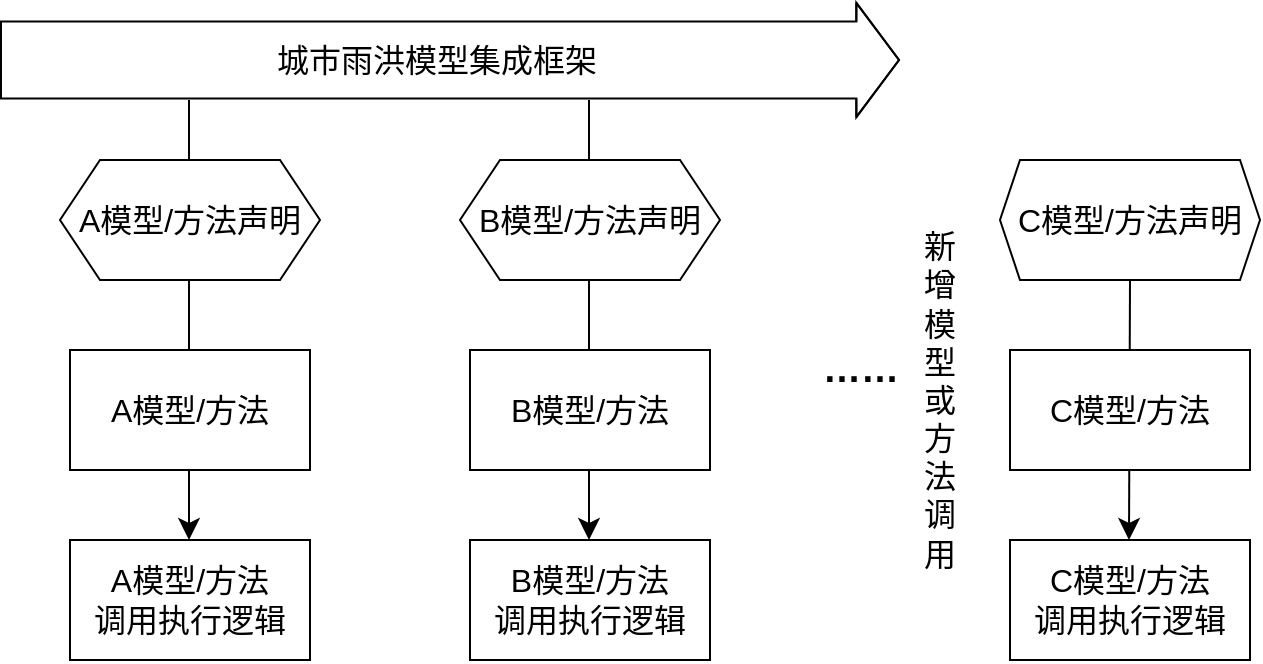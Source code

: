 <mxfile version="24.2.0" type="github" pages="5">
  <diagram name="第 1 页" id="9Zczxt3hnveZh2mTEDan">
    <mxGraphModel dx="2290" dy="1331" grid="1" gridSize="10" guides="1" tooltips="1" connect="1" arrows="1" fold="1" page="1" pageScale="1" pageWidth="827" pageHeight="1169" math="0" shadow="0">
      <root>
        <mxCell id="0" />
        <mxCell id="1" parent="0" />
        <mxCell id="YWd6qEVVTZZymY6bDHtS-2" value="" style="endArrow=classic;html=1;rounded=0;fontSize=12;startSize=8;endSize=8;curved=1;entryX=0.5;entryY=0;entryDx=0;entryDy=0;exitX=0.5;exitY=1;exitDx=0;exitDy=0;" parent="1" source="Z-MzxIkewiTypXj8i24F-13" edge="1">
          <mxGeometry width="50" height="50" relative="1" as="geometry">
            <mxPoint x="624.5" y="430" as="sourcePoint" />
            <mxPoint x="624.5" y="650" as="targetPoint" />
          </mxGeometry>
        </mxCell>
        <mxCell id="Z-MzxIkewiTypXj8i24F-10" value="" style="endArrow=classic;html=1;rounded=0;fontSize=12;startSize=8;endSize=8;curved=1;entryX=0.5;entryY=0;entryDx=0;entryDy=0;" parent="1" edge="1">
          <mxGeometry width="50" height="50" relative="1" as="geometry">
            <mxPoint x="354.5" y="430" as="sourcePoint" />
            <mxPoint x="354.5" y="650" as="targetPoint" />
          </mxGeometry>
        </mxCell>
        <mxCell id="Z-MzxIkewiTypXj8i24F-9" value="" style="endArrow=classic;html=1;rounded=0;fontSize=12;startSize=8;endSize=8;curved=1;entryX=0.5;entryY=0;entryDx=0;entryDy=0;" parent="1" edge="1">
          <mxGeometry width="50" height="50" relative="1" as="geometry">
            <mxPoint x="154.5" y="430" as="sourcePoint" />
            <mxPoint x="154.5" y="650" as="targetPoint" />
          </mxGeometry>
        </mxCell>
        <mxCell id="LfgQhv0N-kP6tdm9Hqhm-1" value="" style="shape=flexArrow;endArrow=classic;html=1;rounded=0;endWidth=17.619;endSize=6.777;width=38.605;" parent="1" edge="1">
          <mxGeometry width="50" height="50" relative="1" as="geometry">
            <mxPoint x="60" y="410" as="sourcePoint" />
            <mxPoint x="510" y="410" as="targetPoint" />
            <Array as="points">
              <mxPoint x="300" y="410" />
            </Array>
          </mxGeometry>
        </mxCell>
        <mxCell id="Z-MzxIkewiTypXj8i24F-1" value="城市雨洪模型集成框架" style="edgeLabel;html=1;align=center;verticalAlign=middle;resizable=0;points=[];fontSize=16;" parent="LfgQhv0N-kP6tdm9Hqhm-1" vertex="1" connectable="0">
          <mxGeometry x="-0.217" y="-3" relative="1" as="geometry">
            <mxPoint x="42" y="-3" as="offset" />
          </mxGeometry>
        </mxCell>
        <mxCell id="LfgQhv0N-kP6tdm9Hqhm-2" value="&lt;font style=&quot;font-size: 16px;&quot;&gt;A模型/方法声明&lt;/font&gt;" style="shape=hexagon;perimeter=hexagonPerimeter2;whiteSpace=wrap;html=1;fixedSize=1;" parent="1" vertex="1">
          <mxGeometry x="90" y="460" width="130" height="60" as="geometry" />
        </mxCell>
        <mxCell id="Z-MzxIkewiTypXj8i24F-3" value="&lt;font style=&quot;font-size: 16px;&quot;&gt;A模型/方法&lt;/font&gt;" style="rounded=0;whiteSpace=wrap;html=1;" parent="1" vertex="1">
          <mxGeometry x="95" y="555" width="120" height="60" as="geometry" />
        </mxCell>
        <mxCell id="Z-MzxIkewiTypXj8i24F-5" value="&lt;font style=&quot;font-size: 16px;&quot;&gt;A模型/方法&lt;br&gt;调用执行逻辑&lt;/font&gt;" style="rounded=0;whiteSpace=wrap;html=1;" parent="1" vertex="1">
          <mxGeometry x="95" y="650" width="120" height="60" as="geometry" />
        </mxCell>
        <mxCell id="Z-MzxIkewiTypXj8i24F-6" value="&lt;font style=&quot;font-size: 16px;&quot;&gt;B模型/方法声明&lt;/font&gt;" style="shape=hexagon;perimeter=hexagonPerimeter2;whiteSpace=wrap;html=1;fixedSize=1;" parent="1" vertex="1">
          <mxGeometry x="290" y="460" width="130" height="60" as="geometry" />
        </mxCell>
        <mxCell id="Z-MzxIkewiTypXj8i24F-7" value="&lt;font style=&quot;font-size: 16px;&quot;&gt;B模型/方法&lt;/font&gt;" style="rounded=0;whiteSpace=wrap;html=1;" parent="1" vertex="1">
          <mxGeometry x="295" y="555" width="120" height="60" as="geometry" />
        </mxCell>
        <mxCell id="Z-MzxIkewiTypXj8i24F-8" value="&lt;font style=&quot;font-size: 16px;&quot;&gt;B模型/方法&lt;br&gt;调用执行逻辑&lt;/font&gt;" style="rounded=0;whiteSpace=wrap;html=1;" parent="1" vertex="1">
          <mxGeometry x="295" y="650" width="120" height="60" as="geometry" />
        </mxCell>
        <mxCell id="Z-MzxIkewiTypXj8i24F-11" value="&lt;b&gt;&lt;font style=&quot;font-size: 19px;&quot;&gt;……&lt;/font&gt;&lt;/b&gt;" style="text;html=1;align=center;verticalAlign=middle;resizable=0;points=[];autosize=1;strokeColor=none;fillColor=none;fontSize=16;" parent="1" vertex="1">
          <mxGeometry x="460" y="545" width="60" height="40" as="geometry" />
        </mxCell>
        <mxCell id="Z-MzxIkewiTypXj8i24F-13" value="&lt;font style=&quot;font-size: 16px;&quot;&gt;C模型/方法声明&lt;/font&gt;" style="shape=hexagon;perimeter=hexagonPerimeter2;whiteSpace=wrap;html=1;fixedSize=1;size=10;" parent="1" vertex="1">
          <mxGeometry x="560" y="460" width="130" height="60" as="geometry" />
        </mxCell>
        <mxCell id="Z-MzxIkewiTypXj8i24F-14" value="&lt;font style=&quot;font-size: 16px;&quot;&gt;C模型/方法&lt;/font&gt;" style="rounded=0;whiteSpace=wrap;html=1;" parent="1" vertex="1">
          <mxGeometry x="565" y="555" width="120" height="60" as="geometry" />
        </mxCell>
        <mxCell id="Z-MzxIkewiTypXj8i24F-15" value="&lt;font style=&quot;font-size: 16px;&quot;&gt;C模型/方法&lt;br&gt;调用执行逻辑&lt;/font&gt;" style="rounded=0;whiteSpace=wrap;html=1;" parent="1" vertex="1">
          <mxGeometry x="565" y="650" width="120" height="60" as="geometry" />
        </mxCell>
        <mxCell id="YWd6qEVVTZZymY6bDHtS-1" value="新增模型或&lt;br&gt;方法调用" style="text;html=1;align=center;verticalAlign=middle;whiteSpace=wrap;rounded=0;fontSize=16;" parent="1" vertex="1">
          <mxGeometry x="520" y="510" width="20" height="140" as="geometry" />
        </mxCell>
      </root>
    </mxGraphModel>
  </diagram>
  <diagram id="7IwIQmAgYn_tIm3h9Ag6" name="第 2 页">
    <mxGraphModel dx="1802" dy="850" grid="1" gridSize="10" guides="1" tooltips="1" connect="1" arrows="1" fold="1" page="1" pageScale="1" pageWidth="827" pageHeight="1169" math="0" shadow="0">
      <root>
        <mxCell id="0" />
        <mxCell id="1" parent="0" />
        <mxCell id="326xBdAeoGk-eZqkdv11-4" value="" style="shape=flexArrow;endArrow=classic;html=1;rounded=0;endWidth=17.619;endSize=6.777;width=38.605;" parent="1" edge="1">
          <mxGeometry width="50" height="50" relative="1" as="geometry">
            <mxPoint x="190" y="320" as="sourcePoint" />
            <mxPoint x="640" y="320" as="targetPoint" />
            <Array as="points">
              <mxPoint x="430" y="320" />
            </Array>
          </mxGeometry>
        </mxCell>
        <mxCell id="326xBdAeoGk-eZqkdv11-5" value="城市雨洪模型集成框架" style="edgeLabel;html=1;align=center;verticalAlign=middle;resizable=0;points=[];fontSize=16;" parent="326xBdAeoGk-eZqkdv11-4" vertex="1" connectable="0">
          <mxGeometry x="-0.217" y="-3" relative="1" as="geometry">
            <mxPoint x="42" y="-3" as="offset" />
          </mxGeometry>
        </mxCell>
        <mxCell id="326xBdAeoGk-eZqkdv11-12" value="&lt;b&gt;&lt;font style=&quot;font-size: 19px;&quot;&gt;……&lt;/font&gt;&lt;/b&gt;" style="text;html=1;align=center;verticalAlign=middle;resizable=0;points=[];autosize=1;strokeColor=none;fillColor=none;fontSize=16;" parent="1" vertex="1">
          <mxGeometry x="225" y="550" width="60" height="40" as="geometry" />
        </mxCell>
        <mxCell id="326xBdAeoGk-eZqkdv11-17" value="&lt;font style=&quot;font-size: 16px;&quot;&gt;模型注册中心&lt;/font&gt;" style="shape=cylinder3;whiteSpace=wrap;html=1;boundedLbl=1;backgroundOutline=1;size=15;" parent="1" vertex="1">
          <mxGeometry x="380" y="410" width="60" height="80" as="geometry" />
        </mxCell>
        <mxCell id="326xBdAeoGk-eZqkdv11-3" value="" style="endArrow=classic;html=1;rounded=0;fontSize=12;startSize=8;endSize=8;curved=1;" parent="1" target="326xBdAeoGk-eZqkdv11-17" edge="1">
          <mxGeometry width="50" height="50" relative="1" as="geometry">
            <mxPoint x="410" y="340" as="sourcePoint" />
            <mxPoint x="410" y="390" as="targetPoint" />
          </mxGeometry>
        </mxCell>
        <mxCell id="326xBdAeoGk-eZqkdv11-19" value="&lt;span style=&quot;font-size: 16px;&quot;&gt;共享调用执行&lt;br&gt;接口&lt;/span&gt;" style="rounded=0;whiteSpace=wrap;html=1;" parent="1" vertex="1">
          <mxGeometry x="350" y="560" width="120" height="60" as="geometry" />
        </mxCell>
        <mxCell id="326xBdAeoGk-eZqkdv11-20" value="&lt;font style=&quot;font-size: 16px;&quot;&gt;MIL描述的&lt;br&gt;A模型/方法&lt;/font&gt;" style="rounded=0;whiteSpace=wrap;html=1;" parent="1" vertex="1">
          <mxGeometry x="200" y="380" width="110" height="50" as="geometry" />
        </mxCell>
        <mxCell id="326xBdAeoGk-eZqkdv11-21" value="&lt;font style=&quot;font-size: 16px;&quot;&gt;MIL描述的&lt;br&gt;B模型/方法&lt;/font&gt;" style="rounded=0;whiteSpace=wrap;html=1;" parent="1" vertex="1">
          <mxGeometry x="200" y="460" width="110" height="50" as="geometry" />
        </mxCell>
        <mxCell id="326xBdAeoGk-eZqkdv11-22" value="&lt;font style=&quot;font-size: 16px;&quot;&gt;新增模型/方法调用&lt;/font&gt;" style="text;html=1;align=center;verticalAlign=middle;resizable=0;points=[];autosize=1;strokeColor=none;fillColor=none;" parent="1" vertex="1">
          <mxGeometry x="520" y="390" width="160" height="30" as="geometry" />
        </mxCell>
        <mxCell id="326xBdAeoGk-eZqkdv11-23" value="&lt;font style=&quot;font-size: 16px;&quot;&gt;MIL描述的&lt;br&gt;C模型/方法&lt;/font&gt;" style="rounded=0;whiteSpace=wrap;html=1;" parent="1" vertex="1">
          <mxGeometry x="545" y="420" width="110" height="50" as="geometry" />
        </mxCell>
        <mxCell id="326xBdAeoGk-eZqkdv11-24" value="" style="endArrow=classic;html=1;rounded=0;exitX=1;exitY=0.5;exitDx=0;exitDy=0;entryX=0;entryY=0.5;entryDx=0;entryDy=0;entryPerimeter=0;" parent="1" source="326xBdAeoGk-eZqkdv11-20" target="326xBdAeoGk-eZqkdv11-17" edge="1">
          <mxGeometry width="50" height="50" relative="1" as="geometry">
            <mxPoint x="460" y="680" as="sourcePoint" />
            <mxPoint x="510" y="630" as="targetPoint" />
          </mxGeometry>
        </mxCell>
        <mxCell id="326xBdAeoGk-eZqkdv11-25" value="" style="endArrow=classic;html=1;rounded=0;exitX=1;exitY=0.5;exitDx=0;exitDy=0;entryX=0;entryY=0;entryDx=0;entryDy=52.5;entryPerimeter=0;" parent="1" source="326xBdAeoGk-eZqkdv11-21" target="326xBdAeoGk-eZqkdv11-17" edge="1">
          <mxGeometry width="50" height="50" relative="1" as="geometry">
            <mxPoint x="460" y="680" as="sourcePoint" />
            <mxPoint x="510" y="630" as="targetPoint" />
          </mxGeometry>
        </mxCell>
        <mxCell id="326xBdAeoGk-eZqkdv11-27" value="" style="endArrow=classic;html=1;rounded=0;exitX=0.5;exitY=1;exitDx=0;exitDy=0;exitPerimeter=0;entryX=0.5;entryY=0;entryDx=0;entryDy=0;" parent="1" source="326xBdAeoGk-eZqkdv11-17" target="326xBdAeoGk-eZqkdv11-19" edge="1">
          <mxGeometry width="50" height="50" relative="1" as="geometry">
            <mxPoint x="460" y="600" as="sourcePoint" />
            <mxPoint x="510" y="550" as="targetPoint" />
          </mxGeometry>
        </mxCell>
        <mxCell id="326xBdAeoGk-eZqkdv11-28" value="" style="endArrow=classic;html=1;rounded=0;exitX=0;exitY=0.5;exitDx=0;exitDy=0;dashed=1;" parent="1" source="326xBdAeoGk-eZqkdv11-23" edge="1">
          <mxGeometry width="50" height="50" relative="1" as="geometry">
            <mxPoint x="460" y="600" as="sourcePoint" />
            <mxPoint x="470" y="450" as="targetPoint" />
          </mxGeometry>
        </mxCell>
      </root>
    </mxGraphModel>
  </diagram>
  <diagram id="2O0_DfoPeTwvljaKZk6n" name="第 3 页">
    <mxGraphModel dx="1802" dy="850" grid="0" gridSize="10" guides="1" tooltips="1" connect="1" arrows="1" fold="1" page="1" pageScale="1" pageWidth="827" pageHeight="1169" math="0" shadow="0">
      <root>
        <mxCell id="0" />
        <mxCell id="1" parent="0" />
        <mxCell id="vA5rAC9NvQZdT_bPBTsz-1" value="" style="endArrow=classic;html=1;rounded=0;fontSize=12;startSize=8;endSize=8;curved=1;entryX=0.5;entryY=0;entryDx=0;entryDy=0;exitX=0.5;exitY=1;exitDx=0;exitDy=0;" parent="1" source="vA5rAC9NvQZdT_bPBTsz-13" target="vA5rAC9NvQZdT_bPBTsz-14" edge="1">
          <mxGeometry width="50" height="50" relative="1" as="geometry">
            <mxPoint x="663.5" y="360" as="sourcePoint" />
            <mxPoint x="663.5" y="580" as="targetPoint" />
          </mxGeometry>
        </mxCell>
        <mxCell id="vA5rAC9NvQZdT_bPBTsz-2" value="" style="endArrow=classic;html=1;rounded=0;fontSize=12;startSize=8;endSize=8;curved=1;entryX=0.5;entryY=0;entryDx=0;entryDy=0;" parent="1" target="vA5rAC9NvQZdT_bPBTsz-10" edge="1">
          <mxGeometry width="50" height="50" relative="1" as="geometry">
            <mxPoint x="393.5" y="360" as="sourcePoint" />
            <mxPoint x="393.5" y="580" as="targetPoint" />
          </mxGeometry>
        </mxCell>
        <mxCell id="vA5rAC9NvQZdT_bPBTsz-3" value="" style="endArrow=classic;html=1;rounded=0;fontSize=12;startSize=8;endSize=8;curved=1;entryX=0.5;entryY=0;entryDx=0;entryDy=0;" parent="1" target="vA5rAC9NvQZdT_bPBTsz-7" edge="1">
          <mxGeometry width="50" height="50" relative="1" as="geometry">
            <mxPoint x="193.5" y="360" as="sourcePoint" />
            <mxPoint x="193.5" y="580" as="targetPoint" />
          </mxGeometry>
        </mxCell>
        <mxCell id="vA5rAC9NvQZdT_bPBTsz-4" value="" style="shape=flexArrow;endArrow=classic;html=1;rounded=0;endWidth=17.619;endSize=6.777;width=38.605;" parent="1" edge="1">
          <mxGeometry width="50" height="50" relative="1" as="geometry">
            <mxPoint x="99" y="340" as="sourcePoint" />
            <mxPoint x="549" y="340" as="targetPoint" />
            <Array as="points">
              <mxPoint x="339" y="340" />
            </Array>
          </mxGeometry>
        </mxCell>
        <mxCell id="vA5rAC9NvQZdT_bPBTsz-5" value="基于工作流的城市雨洪模型集成框架" style="edgeLabel;html=1;align=center;verticalAlign=middle;resizable=0;points=[];fontSize=16;" parent="vA5rAC9NvQZdT_bPBTsz-4" vertex="1" connectable="0">
          <mxGeometry x="-0.217" y="-3" relative="1" as="geometry">
            <mxPoint x="42" y="-3" as="offset" />
          </mxGeometry>
        </mxCell>
        <mxCell id="vA5rAC9NvQZdT_bPBTsz-6" value="&lt;font style=&quot;font-size: 16px;&quot;&gt;A模型/方法声明&lt;/font&gt;" style="shape=hexagon;perimeter=hexagonPerimeter2;whiteSpace=wrap;html=1;fixedSize=1;" parent="1" vertex="1">
          <mxGeometry x="129" y="390" width="130" height="60" as="geometry" />
        </mxCell>
        <mxCell id="vA5rAC9NvQZdT_bPBTsz-7" value="&lt;font style=&quot;font-size: 16px;&quot;&gt;A模型/方法&lt;/font&gt;" style="rounded=0;whiteSpace=wrap;html=1;" parent="1" vertex="1">
          <mxGeometry x="134" y="485" width="120" height="60" as="geometry" />
        </mxCell>
        <mxCell id="vA5rAC9NvQZdT_bPBTsz-9" value="&lt;font style=&quot;font-size: 16px;&quot;&gt;B模型/方法声明&lt;/font&gt;" style="shape=hexagon;perimeter=hexagonPerimeter2;whiteSpace=wrap;html=1;fixedSize=1;" parent="1" vertex="1">
          <mxGeometry x="329" y="390" width="130" height="60" as="geometry" />
        </mxCell>
        <mxCell id="vA5rAC9NvQZdT_bPBTsz-10" value="&lt;font style=&quot;font-size: 16px;&quot;&gt;B模型/方法&lt;/font&gt;" style="rounded=0;whiteSpace=wrap;html=1;" parent="1" vertex="1">
          <mxGeometry x="334" y="485" width="120" height="60" as="geometry" />
        </mxCell>
        <mxCell id="vA5rAC9NvQZdT_bPBTsz-12" value="&lt;b&gt;&lt;font style=&quot;font-size: 19px;&quot;&gt;……&lt;/font&gt;&lt;/b&gt;" style="text;html=1;align=center;verticalAlign=middle;resizable=0;points=[];autosize=1;strokeColor=none;fillColor=none;fontSize=16;" parent="1" vertex="1">
          <mxGeometry x="499" y="440" width="60" height="40" as="geometry" />
        </mxCell>
        <mxCell id="vA5rAC9NvQZdT_bPBTsz-13" value="&lt;font style=&quot;font-size: 16px;&quot;&gt;C模型/方法声明&lt;/font&gt;" style="shape=hexagon;perimeter=hexagonPerimeter2;whiteSpace=wrap;html=1;fixedSize=1;size=10;" parent="1" vertex="1">
          <mxGeometry x="599" y="390" width="130" height="60" as="geometry" />
        </mxCell>
        <mxCell id="vA5rAC9NvQZdT_bPBTsz-14" value="&lt;font style=&quot;font-size: 16px;&quot;&gt;C模型/方法&lt;/font&gt;" style="rounded=0;whiteSpace=wrap;html=1;" parent="1" vertex="1">
          <mxGeometry x="604" y="485" width="120" height="60" as="geometry" />
        </mxCell>
        <mxCell id="vA5rAC9NvQZdT_bPBTsz-16" value="新增模型或&lt;br&gt;方法" style="text;html=1;align=center;verticalAlign=middle;whiteSpace=wrap;rounded=0;fontSize=16;" parent="1" vertex="1">
          <mxGeometry x="570" y="440" width="9" height="70" as="geometry" />
        </mxCell>
      </root>
    </mxGraphModel>
  </diagram>
  <diagram id="v8UJj6KhxdbtGfHalcbF" name="第 4 页">
    <mxGraphModel dx="2290" dy="1331" grid="0" gridSize="10" guides="1" tooltips="1" connect="1" arrows="1" fold="1" page="1" pageScale="1" pageWidth="827" pageHeight="1169" math="0" shadow="0">
      <root>
        <mxCell id="0" />
        <mxCell id="1" parent="0" />
        <mxCell id="IGBEACZeW4wch7QM8_-Z-1" value="" style="shape=flexArrow;endArrow=classic;html=1;rounded=0;endWidth=17.619;endSize=6.777;width=38.605;" parent="1" edge="1">
          <mxGeometry width="50" height="50" relative="1" as="geometry">
            <mxPoint x="190" y="320" as="sourcePoint" />
            <mxPoint x="640" y="320" as="targetPoint" />
            <Array as="points">
              <mxPoint x="430" y="320" />
            </Array>
          </mxGeometry>
        </mxCell>
        <mxCell id="IGBEACZeW4wch7QM8_-Z-3" value="&lt;b&gt;&lt;font style=&quot;font-size: 19px;&quot;&gt;……&lt;/font&gt;&lt;/b&gt;" style="text;html=1;align=center;verticalAlign=middle;resizable=0;points=[];autosize=1;strokeColor=none;fillColor=none;fontSize=16;" parent="1" vertex="1">
          <mxGeometry x="225" y="510" width="60" height="40" as="geometry" />
        </mxCell>
        <mxCell id="IGBEACZeW4wch7QM8_-Z-4" value="&lt;font style=&quot;font-size: 16px;&quot;&gt;模型注册中心&lt;/font&gt;" style="shape=cylinder3;whiteSpace=wrap;html=1;boundedLbl=1;backgroundOutline=1;size=15;" parent="1" vertex="1">
          <mxGeometry x="380" y="410" width="60" height="80" as="geometry" />
        </mxCell>
        <mxCell id="IGBEACZeW4wch7QM8_-Z-5" value="" style="endArrow=classic;html=1;rounded=0;fontSize=12;startSize=8;endSize=8;curved=1;" parent="1" target="IGBEACZeW4wch7QM8_-Z-4" edge="1">
          <mxGeometry width="50" height="50" relative="1" as="geometry">
            <mxPoint x="410" y="340" as="sourcePoint" />
            <mxPoint x="410" y="390" as="targetPoint" />
          </mxGeometry>
        </mxCell>
        <mxCell id="IGBEACZeW4wch7QM8_-Z-7" value="&lt;font style=&quot;font-size: 16px;&quot;&gt;MIL描述的&lt;br&gt;A模型/方法&lt;/font&gt;" style="rounded=0;whiteSpace=wrap;html=1;" parent="1" vertex="1">
          <mxGeometry x="200" y="360" width="110" height="50" as="geometry" />
        </mxCell>
        <mxCell id="IGBEACZeW4wch7QM8_-Z-8" value="&lt;font style=&quot;font-size: 16px;&quot;&gt;MIL描述的&lt;br&gt;B模型/方法&lt;/font&gt;" style="rounded=0;whiteSpace=wrap;html=1;" parent="1" vertex="1">
          <mxGeometry x="200" y="440" width="110" height="50" as="geometry" />
        </mxCell>
        <mxCell id="IGBEACZeW4wch7QM8_-Z-9" value="&lt;font style=&quot;font-size: 16px;&quot;&gt;新增模型/方法&lt;/font&gt;" style="text;html=1;align=center;verticalAlign=middle;resizable=0;points=[];autosize=1;strokeColor=none;fillColor=none;" parent="1" vertex="1">
          <mxGeometry x="520" y="380" width="120" height="30" as="geometry" />
        </mxCell>
        <mxCell id="IGBEACZeW4wch7QM8_-Z-10" value="&lt;font style=&quot;font-size: 16px;&quot;&gt;MIL描述的&lt;br&gt;C模型/方法&lt;/font&gt;" style="rounded=0;whiteSpace=wrap;html=1;" parent="1" vertex="1">
          <mxGeometry x="530" y="420" width="110" height="50" as="geometry" />
        </mxCell>
        <mxCell id="IGBEACZeW4wch7QM8_-Z-11" value="" style="endArrow=classic;html=1;rounded=0;exitX=1;exitY=0.5;exitDx=0;exitDy=0;entryX=0;entryY=0.5;entryDx=0;entryDy=0;entryPerimeter=0;" parent="1" source="IGBEACZeW4wch7QM8_-Z-7" target="IGBEACZeW4wch7QM8_-Z-4" edge="1">
          <mxGeometry width="50" height="50" relative="1" as="geometry">
            <mxPoint x="460" y="680" as="sourcePoint" />
            <mxPoint x="510" y="630" as="targetPoint" />
          </mxGeometry>
        </mxCell>
        <mxCell id="IGBEACZeW4wch7QM8_-Z-12" value="" style="endArrow=classic;html=1;rounded=0;exitX=1;exitY=0.5;exitDx=0;exitDy=0;entryX=0;entryY=0;entryDx=0;entryDy=52.5;entryPerimeter=0;" parent="1" source="IGBEACZeW4wch7QM8_-Z-8" target="IGBEACZeW4wch7QM8_-Z-4" edge="1">
          <mxGeometry width="50" height="50" relative="1" as="geometry">
            <mxPoint x="460" y="680" as="sourcePoint" />
            <mxPoint x="510" y="630" as="targetPoint" />
          </mxGeometry>
        </mxCell>
        <mxCell id="IGBEACZeW4wch7QM8_-Z-14" value="" style="endArrow=classic;html=1;rounded=0;exitX=0;exitY=0.5;exitDx=0;exitDy=0;dashed=1;" parent="1" source="IGBEACZeW4wch7QM8_-Z-10" edge="1">
          <mxGeometry width="50" height="50" relative="1" as="geometry">
            <mxPoint x="460" y="600" as="sourcePoint" />
            <mxPoint x="460" y="450" as="targetPoint" />
          </mxGeometry>
        </mxCell>
        <mxCell id="TWRFR18YCA3uMZYWGios-1" value="基于工作流的城市雨洪模型集成框架" style="edgeLabel;html=1;align=center;verticalAlign=middle;resizable=0;points=[];fontSize=16;" parent="1" vertex="1" connectable="0">
          <mxGeometry x="410" y="319" as="geometry" />
        </mxCell>
      </root>
    </mxGraphModel>
  </diagram>
  <diagram id="PpVo5-DljEhV5UhD3OR2" name="第 5 页">
    <mxGraphModel dx="2144" dy="1325" grid="0" gridSize="10" guides="1" tooltips="1" connect="1" arrows="1" fold="1" page="1" pageScale="1" pageWidth="827" pageHeight="1169" math="0" shadow="0">
      <root>
        <mxCell id="0" />
        <mxCell id="1" parent="0" />
        <mxCell id="ULeh854jrE9S92TEn2dw-28" value="" style="rounded=0;whiteSpace=wrap;html=1;dashed=1;dashPattern=12 12;fillColor=#f5f5f5;fontColor=#333333;strokeColor=#666666;" vertex="1" parent="1">
          <mxGeometry x="130" y="708" width="460" height="89" as="geometry" />
        </mxCell>
        <mxCell id="ofWKLr0q0zmOQTN4NXdY-1" value="" style="shape=flexArrow;endArrow=classic;html=1;rounded=0;endWidth=17.619;endSize=6.777;width=38.605;" parent="1" edge="1">
          <mxGeometry width="50" height="50" relative="1" as="geometry">
            <mxPoint x="138" y="499" as="sourcePoint" />
            <mxPoint x="588" y="499" as="targetPoint" />
            <Array as="points">
              <mxPoint x="378" y="499" />
            </Array>
          </mxGeometry>
        </mxCell>
        <mxCell id="ofWKLr0q0zmOQTN4NXdY-4" value="&lt;font style=&quot;font-size: 16px;&quot;&gt;模型注册中心&lt;/font&gt;" style="shape=cylinder3;whiteSpace=wrap;html=1;boundedLbl=1;backgroundOutline=1;size=15;" parent="1" vertex="1">
          <mxGeometry x="337.5" y="588" width="60" height="80" as="geometry" />
        </mxCell>
        <mxCell id="ofWKLr0q0zmOQTN4NXdY-6" value="" style="rounded=0;whiteSpace=wrap;html=1;" parent="1" vertex="1">
          <mxGeometry x="134" y="822" width="456" height="72" as="geometry" />
        </mxCell>
        <mxCell id="ofWKLr0q0zmOQTN4NXdY-7" value="&lt;font style=&quot;font-size: 16px;&quot;&gt;MIL描述的&lt;br&gt;A模型/方法&lt;/font&gt;" style="rounded=0;whiteSpace=wrap;html=1;" parent="1" vertex="1">
          <mxGeometry x="148" y="559" width="110" height="50" as="geometry" />
        </mxCell>
        <mxCell id="ofWKLr0q0zmOQTN4NXdY-8" value="&lt;font style=&quot;font-size: 16px;&quot;&gt;MIL描述的&lt;br&gt;B模型/方法&lt;/font&gt;" style="rounded=0;whiteSpace=wrap;html=1;" parent="1" vertex="1">
          <mxGeometry x="148" y="639" width="110" height="50" as="geometry" />
        </mxCell>
        <mxCell id="ofWKLr0q0zmOQTN4NXdY-9" value="&lt;font style=&quot;font-size: 16px;&quot;&gt;新增模型/方法调用&lt;/font&gt;" style="text;html=1;align=center;verticalAlign=middle;resizable=0;points=[];autosize=1;strokeColor=none;fillColor=none;" parent="1" vertex="1">
          <mxGeometry x="490" y="532" width="160" height="30" as="geometry" />
        </mxCell>
        <mxCell id="ofWKLr0q0zmOQTN4NXdY-10" value="&lt;font style=&quot;font-size: 16px;&quot;&gt;MIL描述的&lt;br&gt;C模型/方法&lt;/font&gt;" style="rounded=0;whiteSpace=wrap;html=1;" parent="1" vertex="1">
          <mxGeometry x="510" y="567" width="110" height="50" as="geometry" />
        </mxCell>
        <mxCell id="ofWKLr0q0zmOQTN4NXdY-11" value="" style="endArrow=classic;html=1;rounded=0;exitX=1;exitY=0.5;exitDx=0;exitDy=0;entryX=0;entryY=0.5;entryDx=0;entryDy=0;entryPerimeter=0;" parent="1" source="ofWKLr0q0zmOQTN4NXdY-7" target="ofWKLr0q0zmOQTN4NXdY-4" edge="1">
          <mxGeometry width="50" height="50" relative="1" as="geometry">
            <mxPoint x="408" y="859" as="sourcePoint" />
            <mxPoint x="458" y="809" as="targetPoint" />
          </mxGeometry>
        </mxCell>
        <mxCell id="ofWKLr0q0zmOQTN4NXdY-12" value="" style="endArrow=classic;html=1;rounded=0;exitX=1;exitY=0.5;exitDx=0;exitDy=0;entryX=0;entryY=0;entryDx=0;entryDy=52.5;entryPerimeter=0;" parent="1" source="ofWKLr0q0zmOQTN4NXdY-8" target="ofWKLr0q0zmOQTN4NXdY-4" edge="1">
          <mxGeometry width="50" height="50" relative="1" as="geometry">
            <mxPoint x="408" y="859" as="sourcePoint" />
            <mxPoint x="458" y="809" as="targetPoint" />
          </mxGeometry>
        </mxCell>
        <mxCell id="ofWKLr0q0zmOQTN4NXdY-14" value="" style="endArrow=classic;html=1;rounded=0;exitX=0;exitY=0.5;exitDx=0;exitDy=0;dashed=1;" parent="1" source="ofWKLr0q0zmOQTN4NXdY-10" edge="1">
          <mxGeometry width="50" height="50" relative="1" as="geometry">
            <mxPoint x="408" y="779" as="sourcePoint" />
            <mxPoint x="418" y="629" as="targetPoint" />
          </mxGeometry>
        </mxCell>
        <mxCell id="uqAPfVNYOekRw5L2h9qv-1" value="" style="endArrow=classic;html=1;rounded=0;fontSize=12;startSize=8;endSize=8;curved=1;entryX=0.5;entryY=0;entryDx=0;entryDy=0;exitX=0.5;exitY=1;exitDx=0;exitDy=0;" parent="1" source="uqAPfVNYOekRw5L2h9qv-13" edge="1">
          <mxGeometry width="50" height="50" relative="1" as="geometry">
            <mxPoint x="661.5" y="109" as="sourcePoint" />
            <mxPoint x="661.5" y="329" as="targetPoint" />
          </mxGeometry>
        </mxCell>
        <mxCell id="uqAPfVNYOekRw5L2h9qv-2" value="" style="endArrow=classic;html=1;rounded=0;fontSize=12;startSize=8;endSize=8;curved=1;entryX=0.5;entryY=0;entryDx=0;entryDy=0;" parent="1" edge="1">
          <mxGeometry width="50" height="50" relative="1" as="geometry">
            <mxPoint x="422.5" y="109" as="sourcePoint" />
            <mxPoint x="422.5" y="329" as="targetPoint" />
          </mxGeometry>
        </mxCell>
        <mxCell id="uqAPfVNYOekRw5L2h9qv-3" value="" style="endArrow=classic;html=1;rounded=0;fontSize=12;startSize=8;endSize=8;curved=1;entryX=0.5;entryY=0;entryDx=0;entryDy=0;" parent="1" edge="1">
          <mxGeometry width="50" height="50" relative="1" as="geometry">
            <mxPoint x="222.5" y="109" as="sourcePoint" />
            <mxPoint x="222.5" y="329" as="targetPoint" />
          </mxGeometry>
        </mxCell>
        <mxCell id="uqAPfVNYOekRw5L2h9qv-4" value="" style="shape=flexArrow;endArrow=classic;html=1;rounded=0;endWidth=17.619;endSize=6.777;width=38.605;" parent="1" edge="1">
          <mxGeometry width="50" height="50" relative="1" as="geometry">
            <mxPoint x="128" y="89" as="sourcePoint" />
            <mxPoint x="578" y="89" as="targetPoint" />
            <Array as="points">
              <mxPoint x="368" y="89" />
            </Array>
          </mxGeometry>
        </mxCell>
        <mxCell id="uqAPfVNYOekRw5L2h9qv-6" value="&lt;font style=&quot;font-size: 16px;&quot;&gt;A模型/方法声明&lt;/font&gt;" style="shape=hexagon;perimeter=hexagonPerimeter2;whiteSpace=wrap;html=1;fixedSize=1;" parent="1" vertex="1">
          <mxGeometry x="158" y="139" width="130" height="60" as="geometry" />
        </mxCell>
        <mxCell id="uqAPfVNYOekRw5L2h9qv-7" value="&lt;font style=&quot;font-size: 16px;&quot;&gt;A模型/方法&lt;/font&gt;" style="rounded=0;whiteSpace=wrap;html=1;" parent="1" vertex="1">
          <mxGeometry x="163" y="234" width="120" height="60" as="geometry" />
        </mxCell>
        <mxCell id="uqAPfVNYOekRw5L2h9qv-8" value="&lt;font style=&quot;font-size: 16px;&quot;&gt;A模型/方法&lt;br&gt;调用执行逻辑&lt;/font&gt;" style="rounded=0;whiteSpace=wrap;html=1;" parent="1" vertex="1">
          <mxGeometry x="163" y="329" width="120" height="60" as="geometry" />
        </mxCell>
        <mxCell id="uqAPfVNYOekRw5L2h9qv-9" value="&lt;font style=&quot;font-size: 16px;&quot;&gt;B模型/方法声明&lt;/font&gt;" style="shape=hexagon;perimeter=hexagonPerimeter2;whiteSpace=wrap;html=1;fixedSize=1;" parent="1" vertex="1">
          <mxGeometry x="358" y="139" width="130" height="60" as="geometry" />
        </mxCell>
        <mxCell id="uqAPfVNYOekRw5L2h9qv-10" value="&lt;font style=&quot;font-size: 16px;&quot;&gt;B模型/方法&lt;/font&gt;" style="rounded=0;whiteSpace=wrap;html=1;" parent="1" vertex="1">
          <mxGeometry x="363" y="234" width="120" height="60" as="geometry" />
        </mxCell>
        <mxCell id="uqAPfVNYOekRw5L2h9qv-11" value="&lt;font style=&quot;font-size: 16px;&quot;&gt;B模型/方法&lt;br&gt;调用执行逻辑&lt;/font&gt;" style="rounded=0;whiteSpace=wrap;html=1;" parent="1" vertex="1">
          <mxGeometry x="363" y="329" width="120" height="60" as="geometry" />
        </mxCell>
        <mxCell id="uqAPfVNYOekRw5L2h9qv-12" value="&lt;b&gt;&lt;font style=&quot;font-size: 19px;&quot;&gt;……&lt;/font&gt;&lt;/b&gt;" style="text;html=1;align=center;verticalAlign=middle;resizable=0;points=[];autosize=1;strokeColor=none;fillColor=none;fontSize=16;" parent="1" vertex="1">
          <mxGeometry x="497" y="224" width="60" height="40" as="geometry" />
        </mxCell>
        <mxCell id="uqAPfVNYOekRw5L2h9qv-13" value="&lt;font style=&quot;font-size: 16px;&quot;&gt;C模型/方法声明&lt;/font&gt;" style="shape=hexagon;perimeter=hexagonPerimeter2;whiteSpace=wrap;html=1;fixedSize=1;size=10;" parent="1" vertex="1">
          <mxGeometry x="597" y="139" width="130" height="60" as="geometry" />
        </mxCell>
        <mxCell id="uqAPfVNYOekRw5L2h9qv-14" value="&lt;font style=&quot;font-size: 16px;&quot;&gt;C模型/方法&lt;/font&gt;" style="rounded=0;whiteSpace=wrap;html=1;" parent="1" vertex="1">
          <mxGeometry x="602" y="234" width="120" height="60" as="geometry" />
        </mxCell>
        <mxCell id="uqAPfVNYOekRw5L2h9qv-15" value="&lt;font style=&quot;font-size: 16px;&quot;&gt;C模型/方法&lt;br&gt;调用执行逻辑&lt;/font&gt;" style="rounded=0;whiteSpace=wrap;html=1;" parent="1" vertex="1">
          <mxGeometry x="602" y="329" width="120" height="60" as="geometry" />
        </mxCell>
        <mxCell id="uqAPfVNYOekRw5L2h9qv-16" value="新增模型或&lt;br&gt;方法调用" style="text;html=1;align=center;verticalAlign=middle;whiteSpace=wrap;rounded=0;fontSize=16;" parent="1" vertex="1">
          <mxGeometry x="557" y="189" width="20" height="140" as="geometry" />
        </mxCell>
        <mxCell id="c0SlC-9zr4dJQ3IhTDDm-2" value="" style="shape=singleArrow;direction=south;whiteSpace=wrap;html=1;fillColor=#dae8fc;strokeColor=#6c8ebf;" parent="1" vertex="1">
          <mxGeometry x="311" y="410" width="94" height="60" as="geometry" />
        </mxCell>
        <mxCell id="DiLPlx4hCkGKrqwY5qnB-1" value="基于工作流的城市雨洪模型集成框架" style="edgeLabel;html=1;align=center;verticalAlign=middle;resizable=0;points=[];fontSize=16;" parent="1" vertex="1" connectable="0">
          <mxGeometry x="328" y="89" as="geometry" />
        </mxCell>
        <mxCell id="DiLPlx4hCkGKrqwY5qnB-2" value="基于工作流的城市雨洪模型集成框架" style="edgeLabel;html=1;align=center;verticalAlign=middle;resizable=0;points=[];fontSize=16;" parent="1" vertex="1" connectable="0">
          <mxGeometry x="350" y="499" as="geometry" />
        </mxCell>
        <mxCell id="ULeh854jrE9S92TEn2dw-1" value="" style="rounded=0;whiteSpace=wrap;html=1;" vertex="1" parent="1">
          <mxGeometry x="137" y="941" width="450" height="60" as="geometry" />
        </mxCell>
        <mxCell id="ULeh854jrE9S92TEn2dw-3" value="" style="shape=crossbar;whiteSpace=wrap;html=1;rounded=1;direction=south;" vertex="1" parent="1">
          <mxGeometry x="97" y="554" width="20" height="128" as="geometry" />
        </mxCell>
        <mxCell id="ULeh854jrE9S92TEn2dw-4" value="模&lt;div&gt;型&lt;/div&gt;&lt;div&gt;注&lt;/div&gt;&lt;div&gt;册&lt;/div&gt;" style="text;html=1;align=center;verticalAlign=middle;resizable=0;points=[];autosize=1;strokeColor=none;fillColor=none;" vertex="1" parent="1">
          <mxGeometry x="72" y="585" width="30" height="70" as="geometry" />
        </mxCell>
        <mxCell id="ULeh854jrE9S92TEn2dw-6" value="" style="shape=crossbar;whiteSpace=wrap;html=1;rounded=1;direction=south;" vertex="1" parent="1">
          <mxGeometry x="97" y="808" width="20" height="292" as="geometry" />
        </mxCell>
        <mxCell id="ULeh854jrE9S92TEn2dw-7" value="模&lt;div&gt;型&lt;/div&gt;&lt;div&gt;统&lt;/div&gt;&lt;div&gt;一&lt;/div&gt;&lt;div&gt;调&lt;/div&gt;&lt;div&gt;用&lt;/div&gt;" style="text;html=1;align=center;verticalAlign=middle;resizable=0;points=[];autosize=1;strokeColor=none;fillColor=none;" vertex="1" parent="1">
          <mxGeometry x="63" y="908" width="30" height="98" as="geometry" />
        </mxCell>
        <mxCell id="ULeh854jrE9S92TEn2dw-8" value="" style="rounded=0;whiteSpace=wrap;html=1;" vertex="1" parent="1">
          <mxGeometry x="134" y="1039" width="456" height="60" as="geometry" />
        </mxCell>
        <mxCell id="ULeh854jrE9S92TEn2dw-13" value="注册" style="text;html=1;align=center;verticalAlign=middle;whiteSpace=wrap;rounded=0;" vertex="1" parent="1">
          <mxGeometry x="266" y="572" width="60" height="30" as="geometry" />
        </mxCell>
        <mxCell id="ULeh854jrE9S92TEn2dw-14" value="注册" style="text;html=1;align=center;verticalAlign=middle;whiteSpace=wrap;rounded=0;" vertex="1" parent="1">
          <mxGeometry x="268" y="655" width="60" height="30" as="geometry" />
        </mxCell>
        <mxCell id="ULeh854jrE9S92TEn2dw-15" value="注册" style="text;html=1;align=center;verticalAlign=middle;whiteSpace=wrap;rounded=0;" vertex="1" parent="1">
          <mxGeometry x="437" y="577" width="60" height="30" as="geometry" />
        </mxCell>
        <mxCell id="ULeh854jrE9S92TEn2dw-18" value="开始" style="points=[[0.145,0.145,0],[0.5,0,0],[0.855,0.145,0],[1,0.5,0],[0.855,0.855,0],[0.5,1,0],[0.145,0.855,0],[0,0.5,0]];shape=mxgraph.bpmn.event;html=1;verticalLabelPosition=bottom;labelBackgroundColor=#ffffff;verticalAlign=top;align=center;perimeter=ellipsePerimeter;outlineConnect=0;aspect=fixed;outline=standard;symbol=general;fillColor=#f8cecc;strokeColor=#b85450;" vertex="1" parent="1">
          <mxGeometry x="163" y="735.5" width="33" height="33" as="geometry" />
        </mxCell>
        <mxCell id="ULeh854jrE9S92TEn2dw-20" value="结束" style="points=[[0.145,0.145,0],[0.5,0,0],[0.855,0.145,0],[1,0.5,0],[0.855,0.855,0],[0.5,1,0],[0.145,0.855,0],[0,0.5,0]];shape=mxgraph.bpmn.event;html=1;verticalLabelPosition=bottom;labelBackgroundColor=#ffffff;verticalAlign=top;align=center;perimeter=ellipsePerimeter;outlineConnect=0;aspect=fixed;outline=end;symbol=terminate2;" vertex="1" parent="1">
          <mxGeometry x="527" y="727" width="50" height="50" as="geometry" />
        </mxCell>
        <mxCell id="ULeh854jrE9S92TEn2dw-24" style="edgeStyle=orthogonalEdgeStyle;rounded=0;orthogonalLoop=1;jettySize=auto;html=1;" edge="1" parent="1" source="ULeh854jrE9S92TEn2dw-21" target="ULeh854jrE9S92TEn2dw-22">
          <mxGeometry relative="1" as="geometry" />
        </mxCell>
        <mxCell id="ULeh854jrE9S92TEn2dw-21" value="模型A" style="points=[[0.25,0,0],[0.5,0,0],[0.75,0,0],[1,0.25,0],[1,0.5,0],[1,0.75,0],[0.75,1,0],[0.5,1,0],[0.25,1,0],[0,0.75,0],[0,0.5,0],[0,0.25,0]];shape=mxgraph.bpmn.task;whiteSpace=wrap;rectStyle=rounded;size=10;html=1;container=1;expand=0;collapsible=0;taskMarker=script;fillColor=#d5e8d4;strokeColor=#82b366;" vertex="1" parent="1">
          <mxGeometry x="247" y="723" width="90" height="58" as="geometry" />
        </mxCell>
        <mxCell id="ULeh854jrE9S92TEn2dw-25" style="edgeStyle=orthogonalEdgeStyle;rounded=0;orthogonalLoop=1;jettySize=auto;html=1;" edge="1" parent="1" source="ULeh854jrE9S92TEn2dw-22" target="ULeh854jrE9S92TEn2dw-20">
          <mxGeometry relative="1" as="geometry" />
        </mxCell>
        <mxCell id="ULeh854jrE9S92TEn2dw-22" value="模型B" style="points=[[0.25,0,0],[0.5,0,0],[0.75,0,0],[1,0.25,0],[1,0.5,0],[1,0.75,0],[0.75,1,0],[0.5,1,0],[0.25,1,0],[0,0.75,0],[0,0.5,0],[0,0.25,0]];shape=mxgraph.bpmn.task;whiteSpace=wrap;rectStyle=rounded;size=10;html=1;container=1;expand=0;collapsible=0;taskMarker=script;" vertex="1" parent="1">
          <mxGeometry x="378" y="723" width="90" height="58" as="geometry" />
        </mxCell>
        <mxCell id="ULeh854jrE9S92TEn2dw-23" style="edgeStyle=orthogonalEdgeStyle;rounded=0;orthogonalLoop=1;jettySize=auto;html=1;entryX=0;entryY=0.5;entryDx=0;entryDy=0;entryPerimeter=0;" edge="1" parent="1" source="ULeh854jrE9S92TEn2dw-18" target="ULeh854jrE9S92TEn2dw-21">
          <mxGeometry relative="1" as="geometry" />
        </mxCell>
        <mxCell id="ULeh854jrE9S92TEn2dw-26" value="" style="shape=crossbar;whiteSpace=wrap;html=1;rounded=1;direction=south;" vertex="1" parent="1">
          <mxGeometry x="97" y="700" width="20" height="97" as="geometry" />
        </mxCell>
        <mxCell id="ULeh854jrE9S92TEn2dw-27" value="工&lt;div&gt;作&lt;/div&gt;&lt;div&gt;流&lt;/div&gt;&lt;div&gt;模&lt;/div&gt;&lt;div&gt;板&lt;/div&gt;" style="text;html=1;align=center;verticalAlign=middle;resizable=0;points=[];autosize=1;strokeColor=none;fillColor=none;" vertex="1" parent="1">
          <mxGeometry x="70" y="706.5" width="30" height="84" as="geometry" />
        </mxCell>
        <mxCell id="ULeh854jrE9S92TEn2dw-41" value="" style="html=1;shadow=0;dashed=0;align=center;verticalAlign=middle;shape=mxgraph.arrows2.arrow;dy=0.53;dx=17.41;direction=south;notch=0;" vertex="1" parent="1">
          <mxGeometry x="279.75" y="785" width="27.25" height="34" as="geometry" />
        </mxCell>
        <mxCell id="ULeh854jrE9S92TEn2dw-42" value="&lt;font size=&quot;1&quot; face=&quot;Times New Roman&quot;&gt;&lt;b style=&quot;font-size: 9px;&quot;&gt;触发&lt;/b&gt;&lt;/font&gt;" style="text;html=1;align=center;verticalAlign=middle;whiteSpace=wrap;rounded=0;" vertex="1" parent="1">
          <mxGeometry x="288" y="777" width="48" height="25" as="geometry" />
        </mxCell>
        <mxCell id="ULeh854jrE9S92TEn2dw-44" value="&lt;br&gt;&lt;div&gt;&lt;b&gt;绑&lt;/b&gt;&lt;/div&gt;&lt;div&gt;&lt;b&gt;定&lt;/b&gt;&lt;/div&gt;" style="text;html=1;align=center;verticalAlign=middle;whiteSpace=wrap;rounded=0;" vertex="1" parent="1">
          <mxGeometry x="431" y="649" width="66" height="30" as="geometry" />
        </mxCell>
        <mxCell id="ULeh854jrE9S92TEn2dw-46" value="" style="html=1;shadow=0;dashed=0;align=center;verticalAlign=middle;shape=mxgraph.arrows2.bendArrow;dy=6.87;dx=27.53;notch=2.11;arrowHead=28.48;rounded=0;direction=west;points=[[0,0,0,0,12.66],[0,0,0,0,50.14],[0,0,0,0,71],[0,0,0,8.31,68.89],[0,0,0,16.62,29.28],[0,0,0,16.62,50.14],[0,0,0,16.62,71],[0,0,0,23.46,12.66],[0,0,0,23.46,29.28],[0,0,0,30.3,0],[0,0,0,30.3,12.66],[0,0,0,30.3,29.28],[0,0,0,30.3,41.94],[0.96,0.32,0,0,0]];flipV=1;" vertex="1" parent="1">
          <mxGeometry x="400" y="634.5" width="52" height="71" as="geometry" />
        </mxCell>
        <mxCell id="ULeh854jrE9S92TEn2dw-50" value="" style="endArrow=none;html=1;rounded=0;exitX=0.179;exitY=1.003;exitDx=0;exitDy=0;exitPerimeter=0;" edge="1" parent="1" source="ofWKLr0q0zmOQTN4NXdY-6">
          <mxGeometry width="50" height="50" relative="1" as="geometry">
            <mxPoint x="222.86" y="894" as="sourcePoint" />
            <mxPoint x="216" y="822" as="targetPoint" />
          </mxGeometry>
        </mxCell>
        <mxCell id="ULeh854jrE9S92TEn2dw-51" value="&lt;span style=&quot;font-size: 16px;&quot;&gt;统一执行接口层&lt;/span&gt;" style="text;html=1;align=center;verticalAlign=middle;whiteSpace=wrap;rounded=0;" vertex="1" parent="1">
          <mxGeometry x="137" y="843" width="70" height="30" as="geometry" />
        </mxCell>
        <mxCell id="ULeh854jrE9S92TEn2dw-52" value="接收与传递模型元数据" style="rounded=0;whiteSpace=wrap;html=1;dashed=1;dashPattern=8 8;" vertex="1" parent="1">
          <mxGeometry x="244.5" y="836" width="135" height="49" as="geometry" />
        </mxCell>
        <mxCell id="ULeh854jrE9S92TEn2dw-53" value="调用框架中台层" style="rounded=0;whiteSpace=wrap;html=1;dashed=1;dashPattern=8 8;" vertex="1" parent="1">
          <mxGeometry x="427" y="836" width="135" height="49" as="geometry" />
        </mxCell>
        <mxCell id="ULeh854jrE9S92TEn2dw-54" value="" style="html=1;shadow=0;dashed=0;align=center;verticalAlign=middle;shape=mxgraph.arrows2.arrow;dy=0.53;dx=17.41;direction=south;notch=0;" vertex="1" parent="1">
          <mxGeometry x="379.5" y="890" width="27.25" height="39" as="geometry" />
        </mxCell>
        <mxCell id="ULeh854jrE9S92TEn2dw-55" value="&lt;div style=&quot;text-align: center;&quot;&gt;&lt;span style=&quot;background-color: initial;&quot;&gt;&lt;font size=&quot;1&quot; style=&quot;&quot; face=&quot;Times New Roman&quot;&gt;&lt;b style=&quot;font-size: 9px;&quot;&gt;调度&lt;/b&gt;&lt;/font&gt;&lt;/span&gt;&lt;/div&gt;" style="text;whiteSpace=wrap;html=1;" vertex="1" parent="1">
          <mxGeometry x="353.88" y="890" width="27.25" height="27" as="geometry" />
        </mxCell>
        <mxCell id="ULeh854jrE9S92TEn2dw-56" value="" style="endArrow=none;html=1;rounded=0;entryX=0.175;entryY=-0.011;entryDx=0;entryDy=0;entryPerimeter=0;exitX=0.175;exitY=0.986;exitDx=0;exitDy=0;exitPerimeter=0;" edge="1" parent="1" source="ULeh854jrE9S92TEn2dw-1" target="ULeh854jrE9S92TEn2dw-1">
          <mxGeometry width="50" height="50" relative="1" as="geometry">
            <mxPoint x="223" y="1000" as="sourcePoint" />
            <mxPoint x="222.71" y="941" as="targetPoint" />
          </mxGeometry>
        </mxCell>
        <mxCell id="ULeh854jrE9S92TEn2dw-57" value="&lt;span style=&quot;font-size: 16px;&quot;&gt;中台层&lt;/span&gt;" style="text;html=1;align=center;verticalAlign=middle;whiteSpace=wrap;rounded=0;" vertex="1" parent="1">
          <mxGeometry x="141" y="956" width="70" height="30" as="geometry" />
        </mxCell>
        <mxCell id="ULeh854jrE9S92TEn2dw-58" value="模型元数据接收、解释与传递" style="rounded=0;whiteSpace=wrap;html=1;dashed=1;dashPattern=8 8;" vertex="1" parent="1">
          <mxGeometry x="233" y="946.5" width="101" height="49" as="geometry" />
        </mxCell>
        <mxCell id="ULeh854jrE9S92TEn2dw-59" value="&lt;div&gt;调用具体类别的雨洪模型&lt;/div&gt;" style="rounded=0;whiteSpace=wrap;html=1;dashed=1;dashPattern=8 8;" vertex="1" parent="1">
          <mxGeometry x="344.88" y="946.5" width="138.12" height="49" as="geometry" />
        </mxCell>
        <mxCell id="ULeh854jrE9S92TEn2dw-61" value="" style="endArrow=none;html=1;rounded=0;entryX=0.175;entryY=-0.011;entryDx=0;entryDy=0;entryPerimeter=0;exitX=0.175;exitY=0.986;exitDx=0;exitDy=0;exitPerimeter=0;" edge="1" parent="1">
          <mxGeometry width="50" height="50" relative="1" as="geometry">
            <mxPoint x="214.5" y="1099" as="sourcePoint" />
            <mxPoint x="214.5" y="1039" as="targetPoint" />
          </mxGeometry>
        </mxCell>
        <mxCell id="ULeh854jrE9S92TEn2dw-62" value="&lt;div&gt;&lt;span style=&quot;font-size: 16px;&quot;&gt;雨洪&lt;/span&gt;&lt;span style=&quot;font-size: 16px; background-color: initial;&quot;&gt;模型封装层&lt;/span&gt;&lt;/div&gt;" style="text;html=1;align=center;verticalAlign=middle;whiteSpace=wrap;rounded=0;" vertex="1" parent="1">
          <mxGeometry x="137" y="1054" width="70" height="30" as="geometry" />
        </mxCell>
        <mxCell id="ULeh854jrE9S92TEn2dw-63" value=".dll雨洪模型" style="rounded=0;whiteSpace=wrap;html=1;dashed=1;dashPattern=8 8;" vertex="1" parent="1">
          <mxGeometry x="230.5" y="1044.5" width="86.5" height="49" as="geometry" />
        </mxCell>
        <mxCell id="ULeh854jrE9S92TEn2dw-64" value=".exe雨洪模型" style="rounded=0;whiteSpace=wrap;html=1;dashed=1;dashPattern=8 8;" vertex="1" parent="1">
          <mxGeometry x="336" y="1044.5" width="86.5" height="49" as="geometry" />
        </mxCell>
        <mxCell id="ULeh854jrE9S92TEn2dw-65" value=".py雨洪模型" style="rounded=0;whiteSpace=wrap;html=1;dashed=1;dashPattern=8 8;" vertex="1" parent="1">
          <mxGeometry x="437" y="1044.5" width="86.5" height="49" as="geometry" />
        </mxCell>
        <mxCell id="ULeh854jrE9S92TEn2dw-66" value="......" style="rounded=0;whiteSpace=wrap;html=1;dashed=1;dashPattern=8 8;" vertex="1" parent="1">
          <mxGeometry x="527" y="1044.5" width="59" height="49" as="geometry" />
        </mxCell>
        <mxCell id="ULeh854jrE9S92TEn2dw-67" value="" style="html=1;shadow=0;dashed=0;align=center;verticalAlign=middle;shape=mxgraph.arrows2.arrow;dy=0.53;dx=17.41;direction=south;notch=0;" vertex="1" parent="1">
          <mxGeometry x="389.75" y="998" width="27.25" height="43" as="geometry" />
        </mxCell>
        <mxCell id="ULeh854jrE9S92TEn2dw-72" value="&lt;div style=&quot;text-align: center;&quot;&gt;&lt;font size=&quot;1&quot; face=&quot;Times New Roman&quot;&gt;&lt;b&gt;统一调用&lt;/b&gt;&lt;/font&gt;&lt;/div&gt;" style="text;whiteSpace=wrap;html=1;" vertex="1" parent="1">
          <mxGeometry x="363" y="995.5" width="27.25" height="27" as="geometry" />
        </mxCell>
        <mxCell id="ULeh854jrE9S92TEn2dw-75" value="" style="html=1;shadow=0;dashed=0;align=center;verticalAlign=middle;shape=mxgraph.arrows2.arrow;dy=0.53;dx=17.41;direction=south;notch=0;flipV=1;" vertex="1" parent="1">
          <mxGeometry x="422.5" y="998" width="27.25" height="43" as="geometry" />
        </mxCell>
        <mxCell id="ULeh854jrE9S92TEn2dw-76" value="&lt;div style=&quot;text-align: center;&quot;&gt;&lt;font size=&quot;1&quot; face=&quot;Times New Roman&quot;&gt;&lt;b&gt;返回结果&lt;/b&gt;&lt;/font&gt;&lt;/div&gt;" style="text;whiteSpace=wrap;html=1;" vertex="1" parent="1">
          <mxGeometry x="452" y="1001" width="27.25" height="27" as="geometry" />
        </mxCell>
        <mxCell id="ULeh854jrE9S92TEn2dw-77" value="接收模型&lt;div&gt;运行结果&lt;/div&gt;" style="rounded=0;whiteSpace=wrap;html=1;dashed=1;dashPattern=8 8;" vertex="1" parent="1">
          <mxGeometry x="497" y="946.5" width="83" height="49" as="geometry" />
        </mxCell>
        <mxCell id="ULeh854jrE9S92TEn2dw-80" value="" style="html=1;shadow=0;dashed=0;align=center;verticalAlign=middle;shape=mxgraph.arrows2.uTurnArrow;dy=11;arrowHead=43;dx2=25;flipH=1;" vertex="1" parent="1">
          <mxGeometry x="595.5" y="744.75" width="133" height="231.5" as="geometry" />
        </mxCell>
        <mxCell id="ULeh854jrE9S92TEn2dw-81" value="&lt;font style=&quot;font-size: 16px;&quot;&gt;消息传递&lt;/font&gt;" style="text;strokeColor=none;fillColor=none;html=1;fontSize=24;fontStyle=1;verticalAlign=middle;align=center;" vertex="1" parent="1">
          <mxGeometry x="617" y="833" width="100" height="40" as="geometry" />
        </mxCell>
      </root>
    </mxGraphModel>
  </diagram>
</mxfile>
